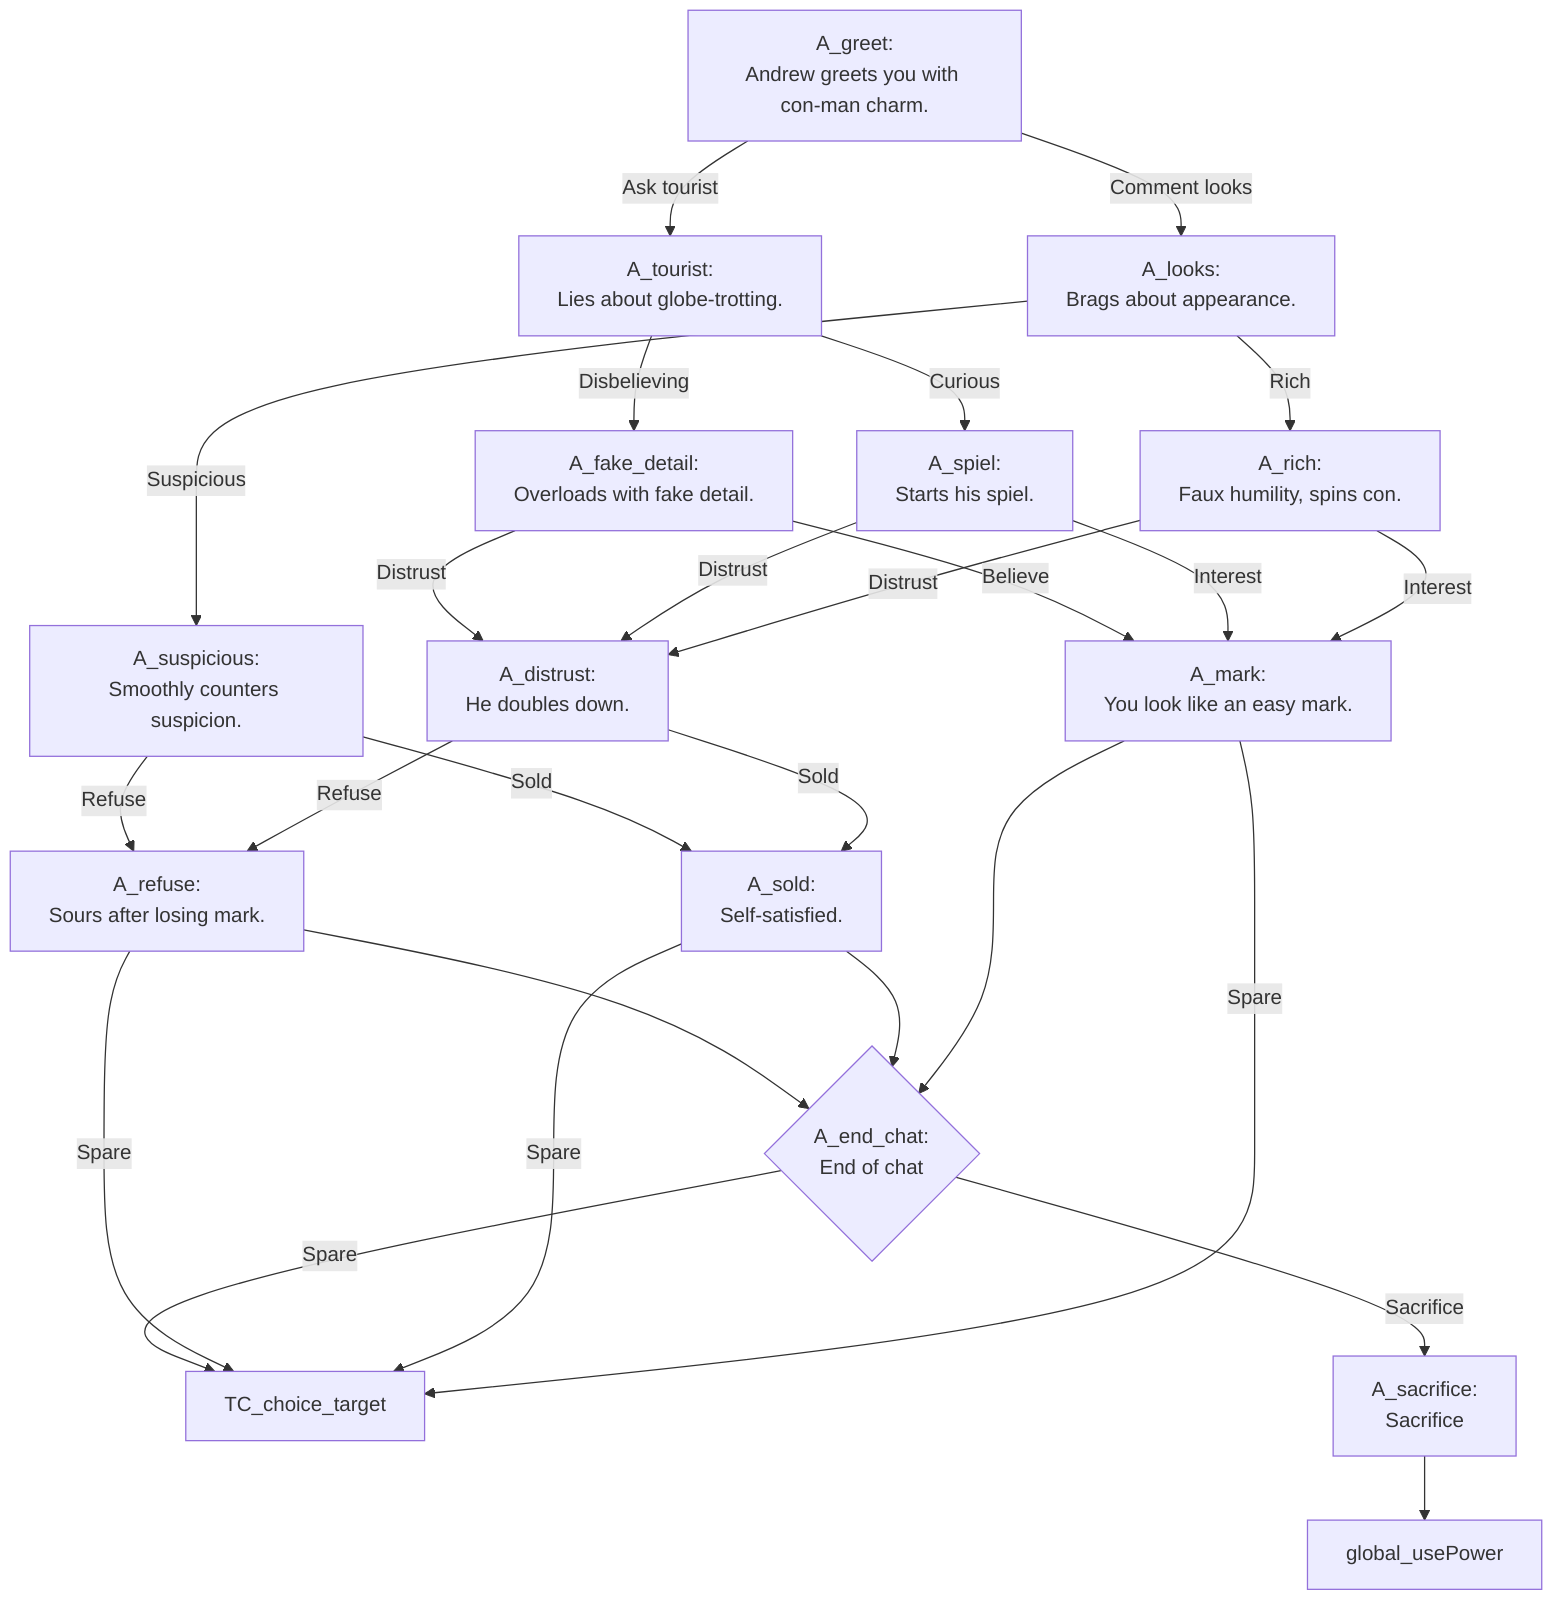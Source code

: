 flowchart TD
direction LR
A_greet["A_greet:<br/>Andrew greets you with con-man charm."] -->|Comment looks| A_looks
A_greet -->|Ask tourist| A_tourist

A_looks["A_looks:<br/>Brags about appearance."] -->|Rich| A_rich
A_looks -->|Suspicious| A_suspicious
A_rich["A_rich:<br/>Faux humility, spins con."] -->|Interest| A_mark
A_rich -->|Distrust| A_distrust

A_mark["A_mark:<br/>You look like an easy mark."] --> A_end_chat
A_mark -->|Spare| TC_choice_target

A_distrust["A_distrust:<br/>He doubles down."] -->|Sold| A_sold
A_distrust -->|Refuse| A_refuse
A_sold["A_sold:<br/>Self-satisfied."] --> A_end_chat
A_sold -->|Spare| TC_choice_target
A_refuse["A_refuse:<br/>Sours after losing mark."] --> A_end_chat
A_refuse -->|Spare| TC_choice_target

A_suspicious["A_suspicious:<br/>Smoothly counters suspicion."] -->|Sold| A_sold
A_suspicious -->|Refuse| A_refuse

A_tourist["A_tourist:<br/>Lies about globe-trotting."] -->|Curious| A_spiel
A_tourist -->|Disbelieving| A_fake_detail
A_spiel["A_spiel:<br/>Starts his spiel."] -->|Interest| A_mark
A_spiel -->|Distrust| A_distrust
A_fake_detail["A_fake_detail:<br/>Overloads with fake detail."] -->|Believe| A_mark
A_fake_detail -->|Distrust| A_distrust

A_end_chat{"A_end_chat:<br/>End of chat"} -->|Sacrifice| A_sacrifice
A_end_chat -->|Spare| TC_choice_target

A_sacrifice["A_sacrifice:<br/>Sacrifice"] --> global_usePower